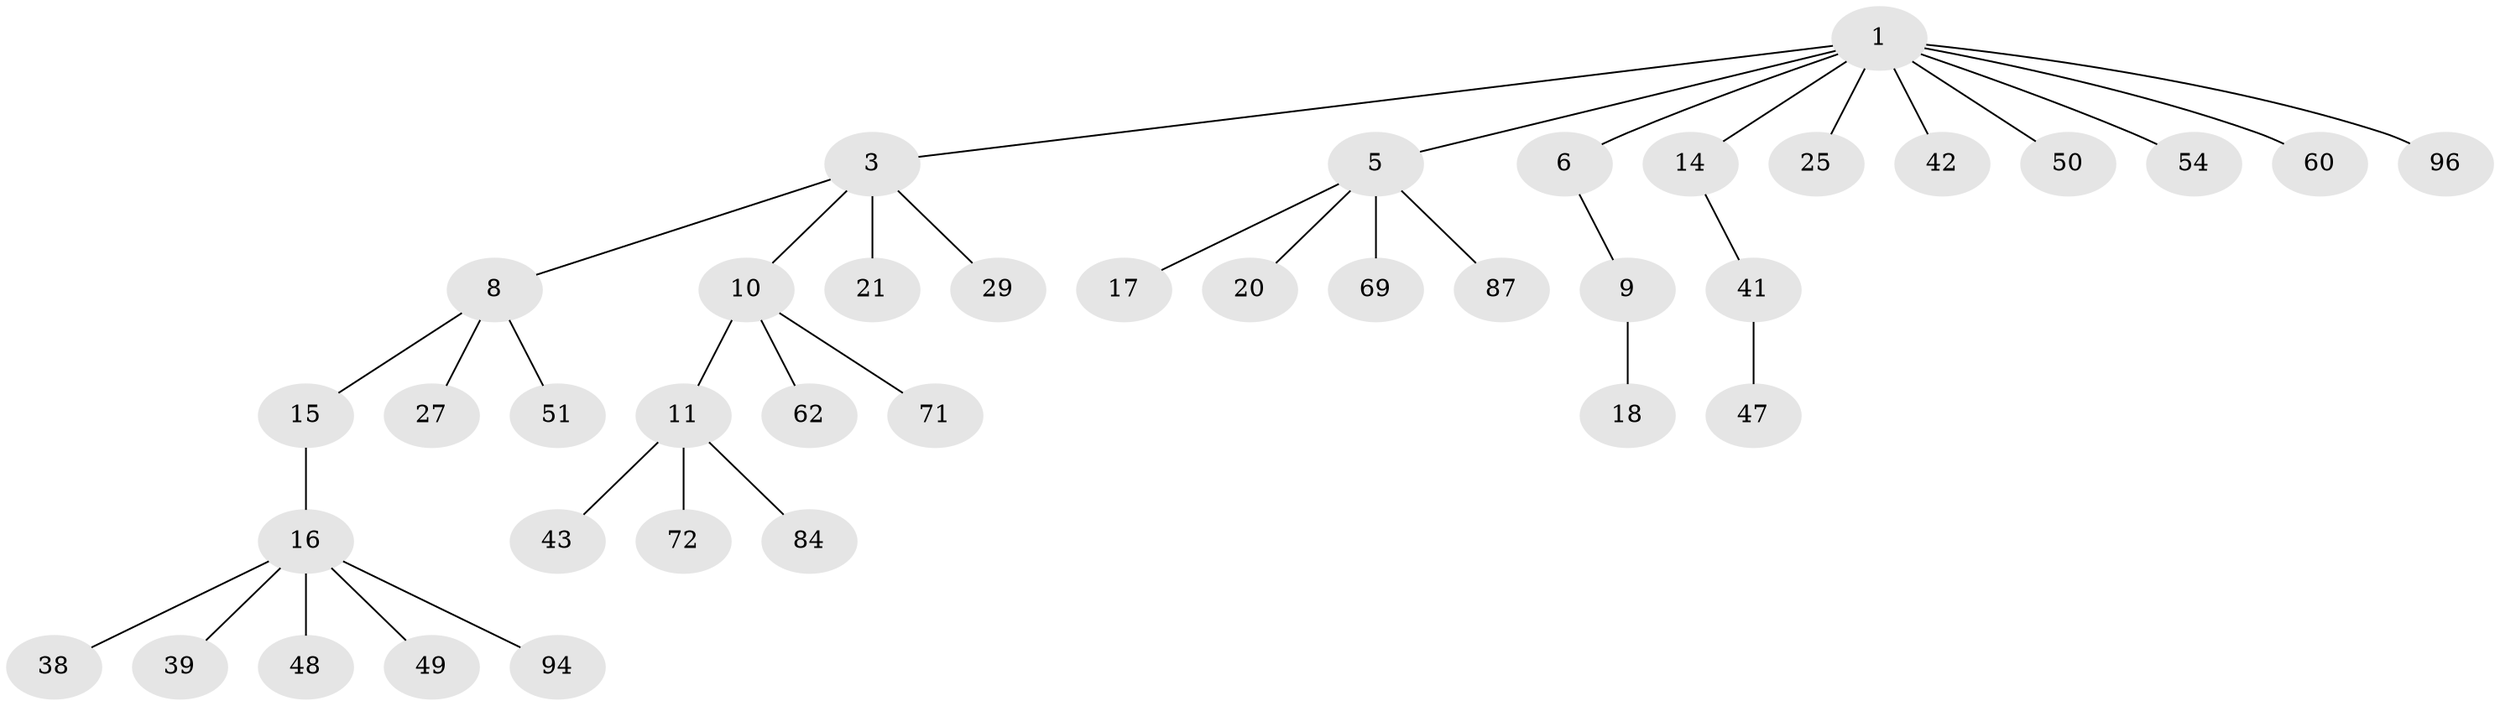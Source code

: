 // original degree distribution, {6: 0.041666666666666664, 7: 0.010416666666666666, 4: 0.052083333333333336, 3: 0.07291666666666667, 2: 0.28125, 1: 0.5104166666666666, 5: 0.03125}
// Generated by graph-tools (version 1.1) at 2025/19/03/04/25 18:19:22]
// undirected, 38 vertices, 37 edges
graph export_dot {
graph [start="1"]
  node [color=gray90,style=filled];
  1 [super="+2+22"];
  3 [super="+4+7+30+79+68"];
  5 [super="+13"];
  6;
  8;
  9;
  10 [super="+65"];
  11 [super="+12+73+55+58+24"];
  14;
  15;
  16 [super="+23+35+44+19"];
  17 [super="+92+57"];
  18;
  20 [super="+37"];
  21 [super="+64"];
  25;
  27 [super="+81+78"];
  29;
  38 [super="+86"];
  39;
  41;
  42;
  43 [super="+77"];
  47 [super="+67"];
  48 [super="+75"];
  49;
  50 [super="+91"];
  51 [super="+70+85+63"];
  54;
  60;
  62;
  69;
  71;
  72;
  84;
  87;
  94;
  96;
  1 -- 3;
  1 -- 50;
  1 -- 54;
  1 -- 96;
  1 -- 5;
  1 -- 6;
  1 -- 25;
  1 -- 60;
  1 -- 14;
  1 -- 42;
  3 -- 8;
  3 -- 21;
  3 -- 10;
  3 -- 29;
  5 -- 20;
  5 -- 17;
  5 -- 69;
  5 -- 87;
  6 -- 9;
  8 -- 15;
  8 -- 27;
  8 -- 51;
  9 -- 18;
  10 -- 11;
  10 -- 62;
  10 -- 71;
  11 -- 43;
  11 -- 72;
  11 -- 84;
  14 -- 41;
  15 -- 16;
  16 -- 48;
  16 -- 39;
  16 -- 49;
  16 -- 38;
  16 -- 94;
  41 -- 47;
}

